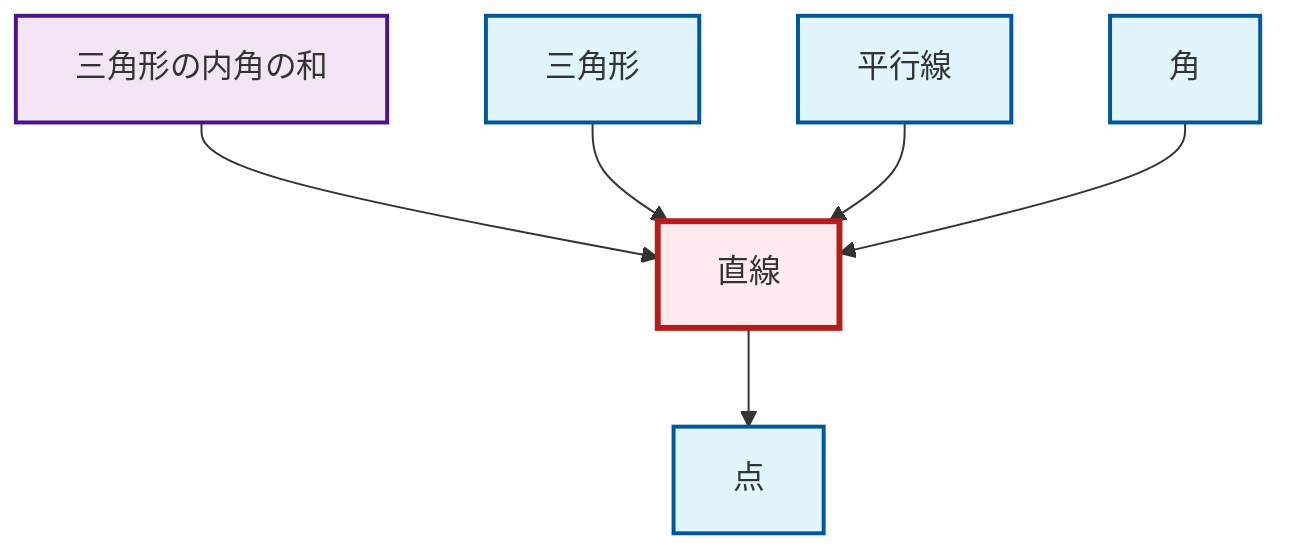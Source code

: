 graph TD
    classDef definition fill:#e1f5fe,stroke:#01579b,stroke-width:2px
    classDef theorem fill:#f3e5f5,stroke:#4a148c,stroke-width:2px
    classDef axiom fill:#fff3e0,stroke:#e65100,stroke-width:2px
    classDef example fill:#e8f5e9,stroke:#1b5e20,stroke-width:2px
    classDef current fill:#ffebee,stroke:#b71c1c,stroke-width:3px
    thm-angle-sum-triangle["三角形の内角の和"]:::theorem
    def-point["点"]:::definition
    def-line["直線"]:::definition
    def-triangle["三角形"]:::definition
    def-angle["角"]:::definition
    def-parallel["平行線"]:::definition
    def-line --> def-point
    thm-angle-sum-triangle --> def-line
    def-triangle --> def-line
    def-parallel --> def-line
    def-angle --> def-line
    class def-line current